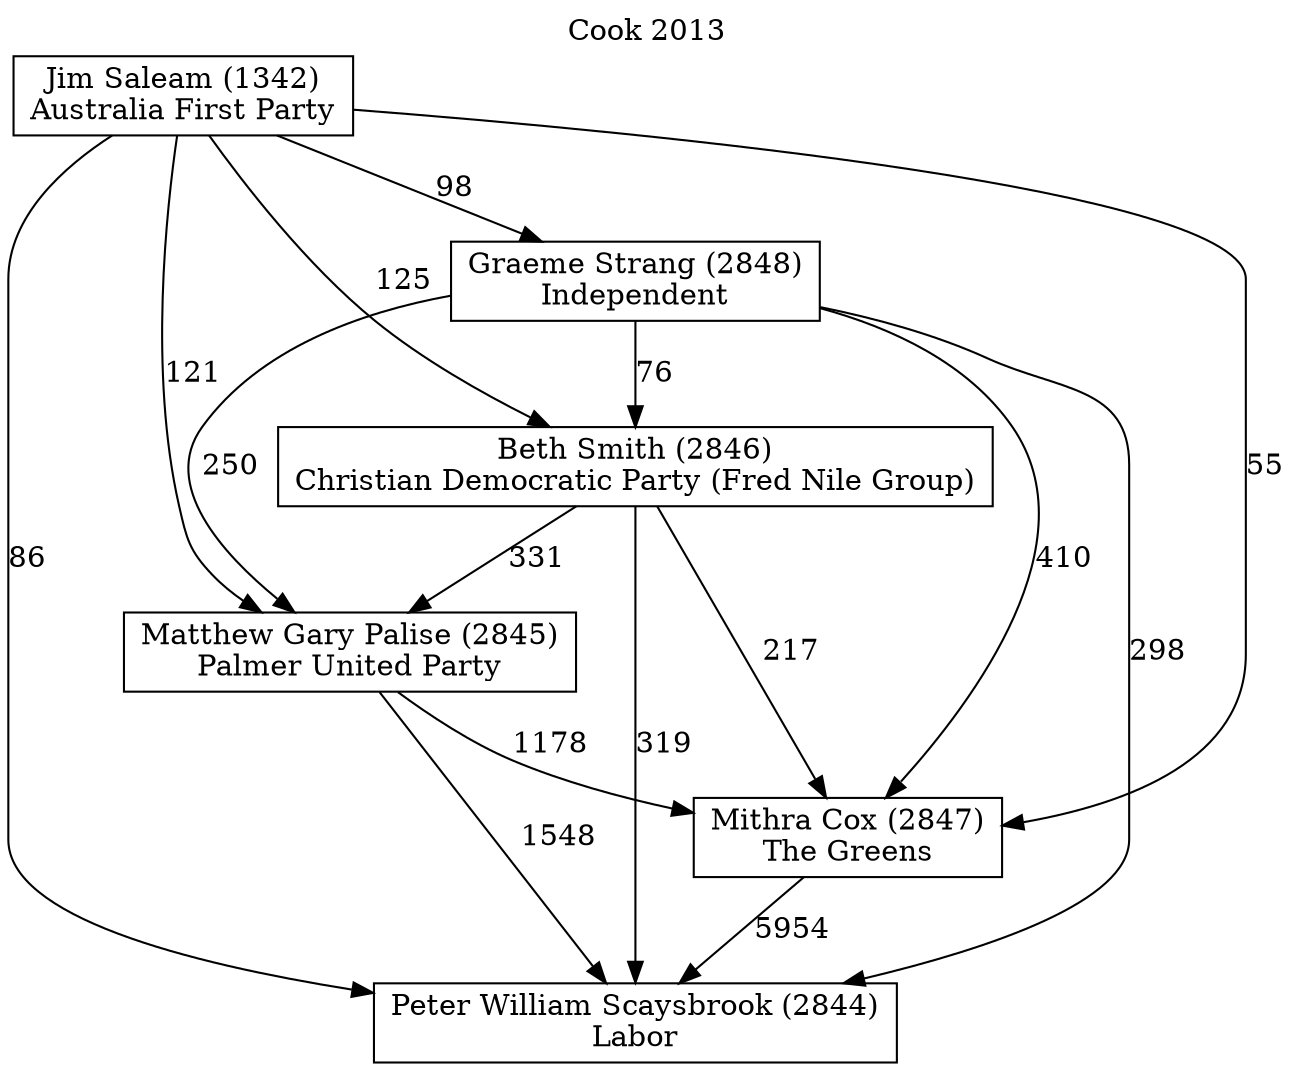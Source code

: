 // House preference flow
digraph "Peter William Scaysbrook (2844)_Cook_2013" {
	graph [label="Cook 2013" labelloc=t mclimit=10]
	node [shape=box]
	"Peter William Scaysbrook (2844)" [label="Peter William Scaysbrook (2844)
Labor"]
	"Mithra Cox (2847)" [label="Mithra Cox (2847)
The Greens"]
	"Matthew Gary Palise (2845)" [label="Matthew Gary Palise (2845)
Palmer United Party"]
	"Beth Smith (2846)" [label="Beth Smith (2846)
Christian Democratic Party (Fred Nile Group)"]
	"Graeme Strang (2848)" [label="Graeme Strang (2848)
Independent"]
	"Jim Saleam (1342)" [label="Jim Saleam (1342)
Australia First Party"]
	"Mithra Cox (2847)" -> "Peter William Scaysbrook (2844)" [label=5954]
	"Matthew Gary Palise (2845)" -> "Mithra Cox (2847)" [label=1178]
	"Beth Smith (2846)" -> "Matthew Gary Palise (2845)" [label=331]
	"Graeme Strang (2848)" -> "Beth Smith (2846)" [label=76]
	"Jim Saleam (1342)" -> "Graeme Strang (2848)" [label=98]
	"Matthew Gary Palise (2845)" -> "Peter William Scaysbrook (2844)" [label=1548]
	"Beth Smith (2846)" -> "Peter William Scaysbrook (2844)" [label=319]
	"Graeme Strang (2848)" -> "Peter William Scaysbrook (2844)" [label=298]
	"Jim Saleam (1342)" -> "Peter William Scaysbrook (2844)" [label=86]
	"Jim Saleam (1342)" -> "Beth Smith (2846)" [label=125]
	"Graeme Strang (2848)" -> "Matthew Gary Palise (2845)" [label=250]
	"Jim Saleam (1342)" -> "Matthew Gary Palise (2845)" [label=121]
	"Beth Smith (2846)" -> "Mithra Cox (2847)" [label=217]
	"Graeme Strang (2848)" -> "Mithra Cox (2847)" [label=410]
	"Jim Saleam (1342)" -> "Mithra Cox (2847)" [label=55]
}

